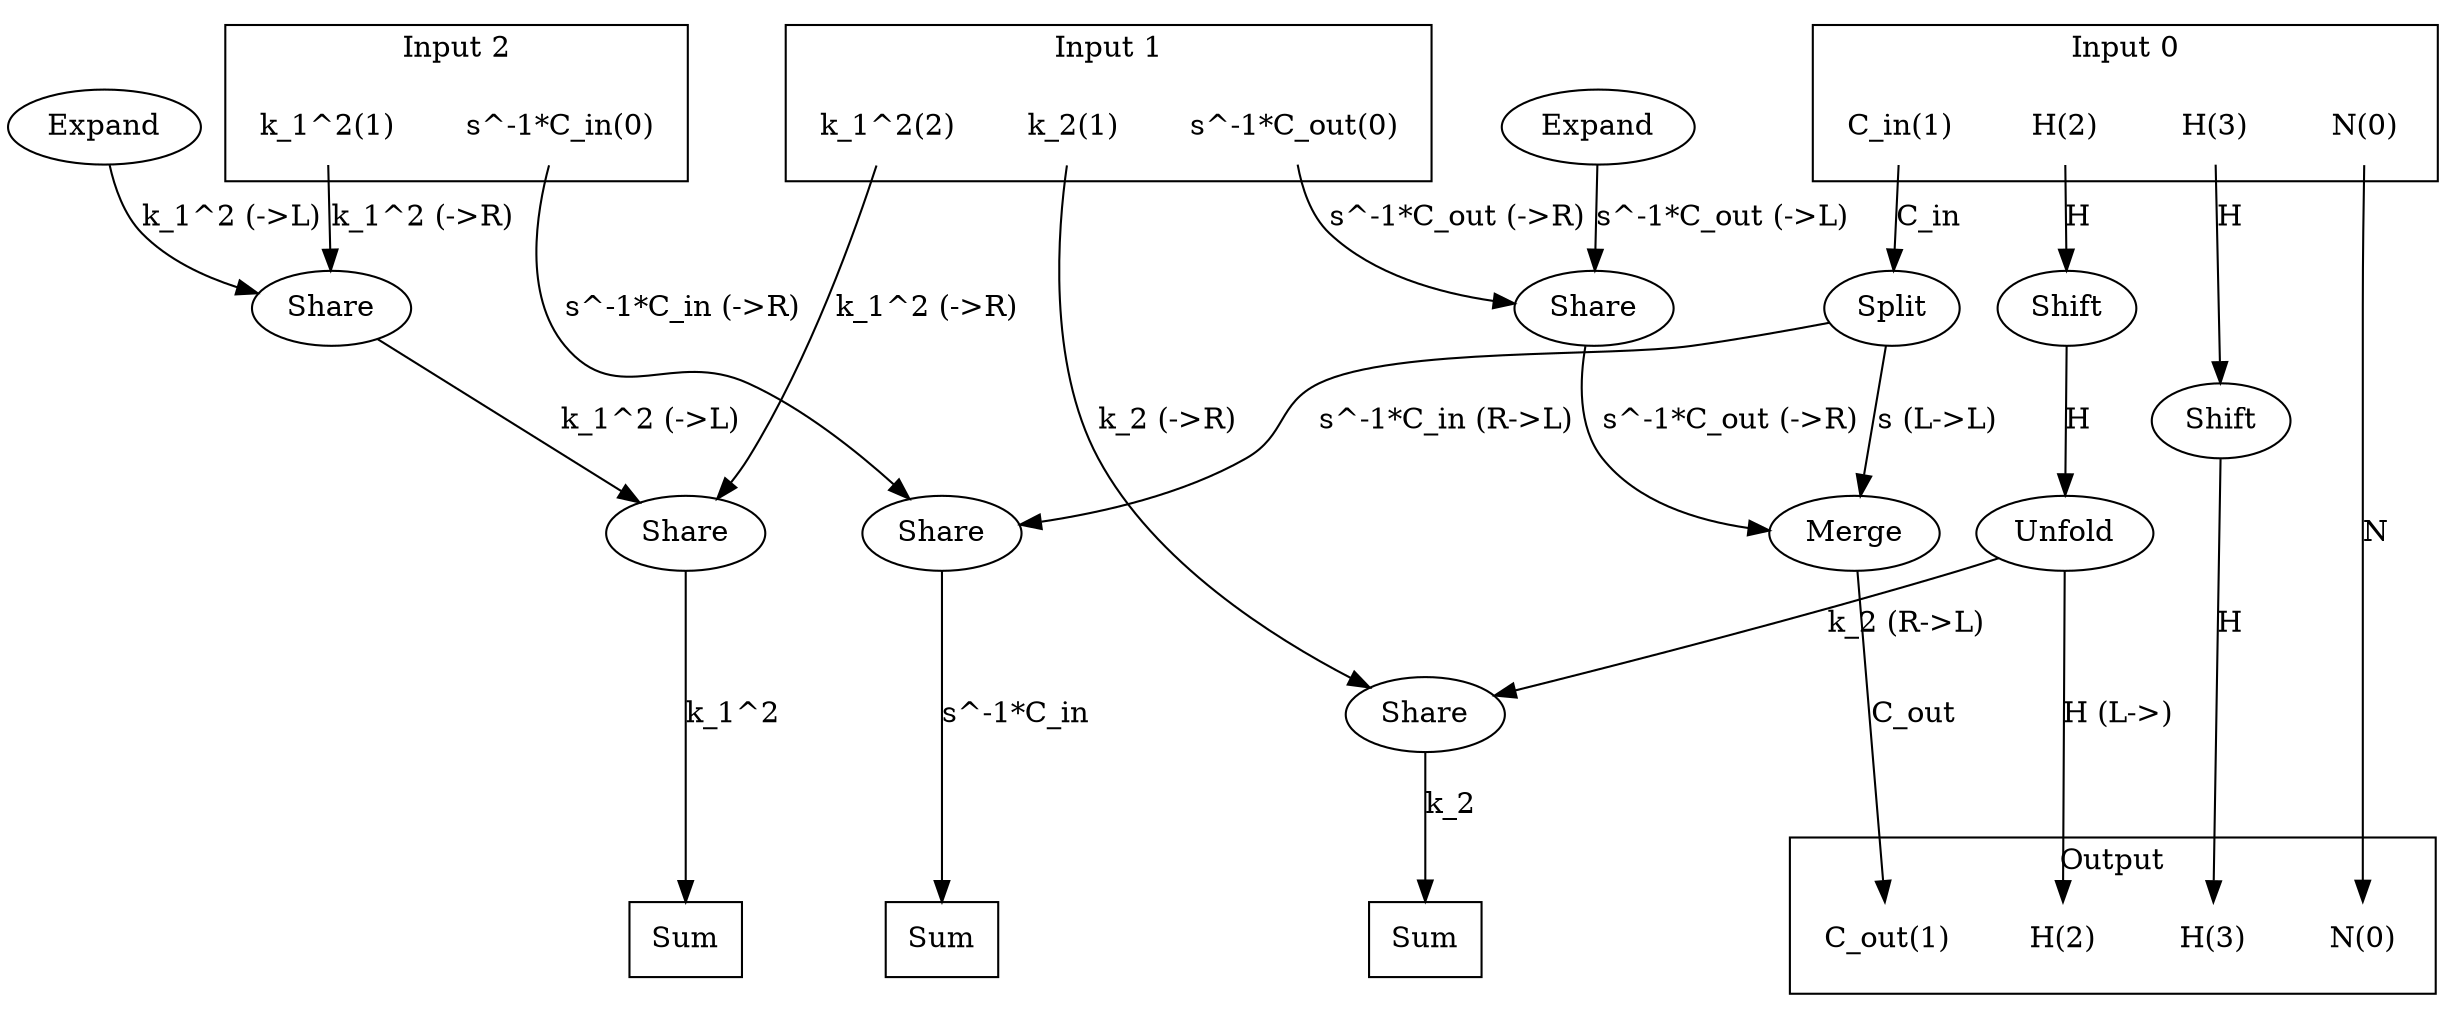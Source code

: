 digraph kernel_generated {
newrank = true;
op_0x560419917320 [label="Share"];
op_0x560419917370 [label="Share"];
op_0x560419917460 [label="Share"];
op_0x560419917778 [label="Expand"];
op_0x5604199177b8 [label="Expand"];
op_0x560419917fb0 [label="Shift"];
op_0x5604199181f0 [label="Shift"];
op_0x5604199197c0 [label="Merge"];
op_0x560419919b80 [label="Unfold"];
op_0x56041991c9a0 [label="Share"];
op_0x56041991c9f0 [label="Share"];
op_0x56041991fd20 [label="Split"];
reduce_0x7fc32c003ee8 [label="Sum", shape=box];
reduce_0x7fc32c003cc0 [label="Sum", shape=box];
reduce_0x7fc32c007668 [label="Sum", shape=box];
subgraph cluster_out {
label = "Output";
out_0 [label="N(0)", shape=none];
out_1 [label="C_out(1)", shape=none];
out_2 [label="H(2)", shape=none];
out_3 [label="H(3)", shape=none];
}
{ rank = same;
reduce_0x7fc32c003ee8;
reduce_0x7fc32c003cc0;
reduce_0x7fc32c007668;
out_0;
out_1;
out_2;
out_3;
}
subgraph cluster_in_0 {
label = "Input 0";
in_0_0 [label="N(0)", shape=none];
in_0_1 [label="C_in(1)", shape=none];
in_0_2 [label="H(2)", shape=none];
in_0_3 [label="H(3)", shape=none];
}
subgraph cluster_in_1 {
label = "Input 1";
in_1_0 [label="s^-1*C_out(0)", shape=none];
in_1_1 [label="k_2(1)", shape=none];
in_1_2 [label="k_1^2(2)", shape=none];
}
subgraph cluster_in_2 {
label = "Input 2";
in_2_0 [label="s^-1*C_in(0)", shape=none];
in_2_1 [label="k_1^2(1)", shape=none];
}
{ rank = same;
in_0_0;
in_0_1;
in_0_2;
in_0_3;
in_1_0;
in_1_1;
in_1_2;
in_2_0;
in_2_1;
}
in_0_0 -> out_0 [label="N"];
in_0_1 -> op_0x56041991fd20 [label="C_in"];
in_0_2 -> op_0x5604199181f0 [label="H"];
in_0_3 -> op_0x560419917fb0 [label="H"];
in_1_0 -> op_0x560419917370 [label="s^-1*C_out (->R)"];
in_1_1 -> op_0x56041991c9a0 [label="k_2 (->R)"];
in_1_2 -> op_0x560419917320 [label="k_1^2 (->R)"];
in_2_0 -> op_0x56041991c9f0 [label="s^-1*C_in (->R)"];
in_2_1 -> op_0x560419917460 [label="k_1^2 (->R)"];
op_0x5604199197c0 -> out_1 [label="C_out"];
op_0x560419919b80 -> out_2 [label="H (L->)"];
op_0x560419917fb0 -> out_3 [label="H"];
op_0x560419917460 -> op_0x560419917320 [label="k_1^2 (->L)"];
op_0x560419917778 -> op_0x560419917370 [label="s^-1*C_out (->L)"];
op_0x5604199177b8 -> op_0x560419917460 [label="k_1^2 (->L)"];
op_0x56041991fd20 -> op_0x5604199197c0 [label="s (L->L)"];
op_0x560419917370 -> op_0x5604199197c0 [label="s^-1*C_out (->R)"];
op_0x5604199181f0 -> op_0x560419919b80 [label="H"];
op_0x560419919b80 -> op_0x56041991c9a0 [label="k_2 (R->L)"];
op_0x56041991fd20 -> op_0x56041991c9f0 [label="s^-1*C_in (R->L)"];
op_0x560419917320 -> reduce_0x7fc32c003cc0 [label="k_1^2"];
op_0x56041991c9a0 -> reduce_0x7fc32c003ee8 [label="k_2"];
op_0x56041991c9f0 -> reduce_0x7fc32c007668 [label="s^-1*C_in"];
}
